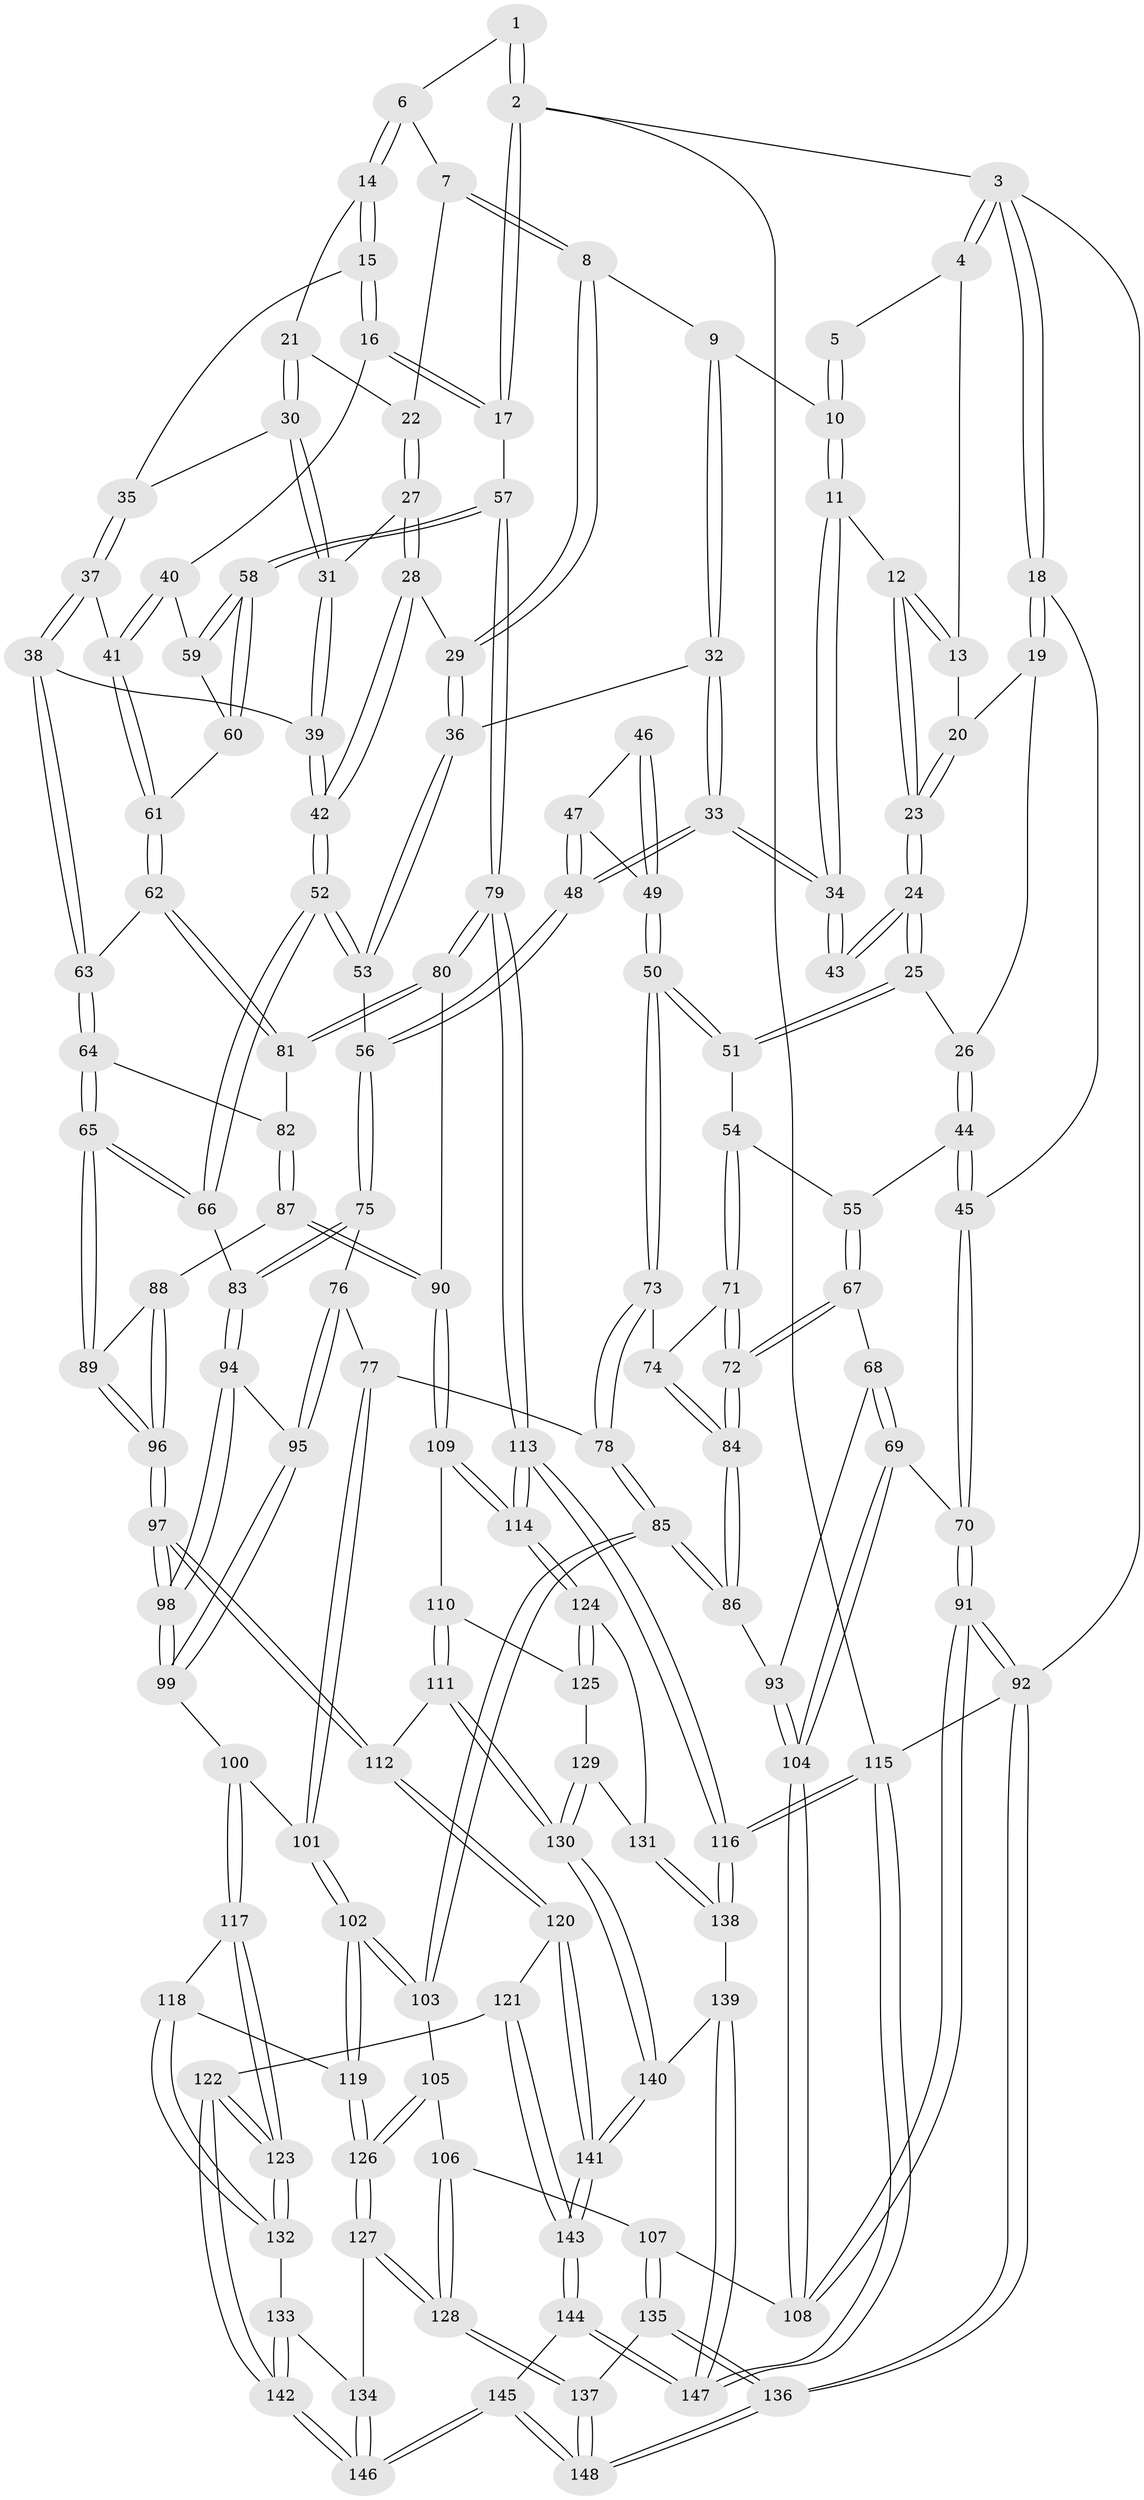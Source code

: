 // coarse degree distribution, {2: 0.09523809523809523, 4: 0.08571428571428572, 3: 0.7523809523809524, 5: 0.06666666666666667}
// Generated by graph-tools (version 1.1) at 2025/54/03/04/25 22:54:09]
// undirected, 148 vertices, 367 edges
graph export_dot {
  node [color=gray90,style=filled];
  1 [pos="+0.7633657252959939+0"];
  2 [pos="+1+0"];
  3 [pos="+0+0"];
  4 [pos="+0.32756389744852077+0"];
  5 [pos="+0.6620344367453947+0"];
  6 [pos="+0.7757623449280365+0"];
  7 [pos="+0.7439973880748867+0.08202854362679021"];
  8 [pos="+0.6374878471930722+0.14449982266871564"];
  9 [pos="+0.6189382928432142+0.1375892154682726"];
  10 [pos="+0.5799199273742834+0.09689373834973626"];
  11 [pos="+0.41375846435317376+0.12023648502842485"];
  12 [pos="+0.3702650165237253+0.04577323164936788"];
  13 [pos="+0.32641763284990094+0"];
  14 [pos="+0.9222773088333971+0.12638923466861987"];
  15 [pos="+0.9246839010527604+0.12887009461919105"];
  16 [pos="+1+0.1615586345315124"];
  17 [pos="+1+0.10398059606040068"];
  18 [pos="+0+0.0479328723189408"];
  19 [pos="+0.10742838224691882+0.11652221637016165"];
  20 [pos="+0.15175110648105194+0.11121123704218286"];
  21 [pos="+0.7735836942260244+0.1269243418623037"];
  22 [pos="+0.7571927631810281+0.1130269429627936"];
  23 [pos="+0.20675777586383753+0.22021646383357316"];
  24 [pos="+0.20646229623135615+0.23276673366932468"];
  25 [pos="+0.19860664606804126+0.2460328491616217"];
  26 [pos="+0.10821551188021913+0.22650938949209914"];
  27 [pos="+0.7297223168123634+0.20942905968748893"];
  28 [pos="+0.7139297537455334+0.2219996558407999"];
  29 [pos="+0.6593904756645269+0.2377120162360776"];
  30 [pos="+0.818623898403193+0.18075550344565375"];
  31 [pos="+0.7874272525636503+0.22816079755817062"];
  32 [pos="+0.5151429903603033+0.23470928483158096"];
  33 [pos="+0.44628506783011085+0.23548274914972867"];
  34 [pos="+0.4217937006774142+0.1808014389304669"];
  35 [pos="+0.8553676304116113+0.1882799815687527"];
  36 [pos="+0.6389155853228073+0.27688331569523766"];
  37 [pos="+0.8804951645765001+0.2934416218542683"];
  38 [pos="+0.8630886309465564+0.3024800153273163"];
  39 [pos="+0.8086239580630709+0.31007395580228536"];
  40 [pos="+0.9180787435123553+0.28956116007028576"];
  41 [pos="+0.9031192358456966+0.2937370405225334"];
  42 [pos="+0.7919847478484029+0.3206461480915049"];
  43 [pos="+0.2817387770142333+0.23671027674510964"];
  44 [pos="+0+0.26444262284552633"];
  45 [pos="+0+0.187123346681523"];
  46 [pos="+0.28558405474018506+0.24479215385763534"];
  47 [pos="+0.37886081384185716+0.338628404863681"];
  48 [pos="+0.42923764045873186+0.32457270183989734"];
  49 [pos="+0.3149143349932487+0.3616116525887097"];
  50 [pos="+0.29345793432258716+0.3728476199579305"];
  51 [pos="+0.19391328548931444+0.3125230086108018"];
  52 [pos="+0.7093808996950002+0.40463362774299527"];
  53 [pos="+0.6581144133947441+0.35472022907505624"];
  54 [pos="+0.16108193019155487+0.3354359869419641"];
  55 [pos="+0.08154738574521207+0.3390744281311777"];
  56 [pos="+0.46672996153294494+0.3835001699843082"];
  57 [pos="+1+0.4397144782639578"];
  58 [pos="+1+0.4049038929229135"];
  59 [pos="+0.9656586896646375+0.341122775301611"];
  60 [pos="+0.9476533006897222+0.4035116396361458"];
  61 [pos="+0.9326723509955019+0.40833138138000385"];
  62 [pos="+0.9283662247530317+0.41345619304897724"];
  63 [pos="+0.8772902282896199+0.42096618611327086"];
  64 [pos="+0.8649421559223178+0.43259990274960686"];
  65 [pos="+0.7231163941572679+0.48080408625182475"];
  66 [pos="+0.72097279432083+0.47966169867067265"];
  67 [pos="+0.06167225726896884+0.445062975839127"];
  68 [pos="+0+0.47006911233846244"];
  69 [pos="+0+0.48344863526298787"];
  70 [pos="+0+0.483000832956826"];
  71 [pos="+0.16157586084719483+0.378574000648365"];
  72 [pos="+0.1359027018880698+0.48747593436008985"];
  73 [pos="+0.2851177048178169+0.4178489779146913"];
  74 [pos="+0.2357099127930421+0.45248893833612797"];
  75 [pos="+0.4696291901348333+0.4568608826201562"];
  76 [pos="+0.45020583494014654+0.5096561385393721"];
  77 [pos="+0.38980124147172485+0.5457527410780483"];
  78 [pos="+0.3739228013070497+0.5525174997021907"];
  79 [pos="+1+0.4589499017515515"];
  80 [pos="+1+0.49317854656205895"];
  81 [pos="+0.9485752156786589+0.4683644049884944"];
  82 [pos="+0.9150609543576032+0.49396848445125185"];
  83 [pos="+0.7154114373321594+0.483292183672137"];
  84 [pos="+0.16541327284208007+0.5312424455071999"];
  85 [pos="+0.32822518693249614+0.6091908536913632"];
  86 [pos="+0.16747417859602381+0.5577603905256057"];
  87 [pos="+0.8825091488311176+0.5928039961748574"];
  88 [pos="+0.8503052967259027+0.5854150992691435"];
  89 [pos="+0.7283370111051388+0.48653974453077486"];
  90 [pos="+0.8830122845499705+0.5931356630342253"];
  91 [pos="+0+0.8092509524133337"];
  92 [pos="+0+1"];
  93 [pos="+0.13628233596390096+0.5895651342166675"];
  94 [pos="+0.6668427168146236+0.5392152585859483"];
  95 [pos="+0.5802532702318784+0.6136567513121998"];
  96 [pos="+0.7370160252619743+0.7374774336794439"];
  97 [pos="+0.7335792535302921+0.7450855803166435"];
  98 [pos="+0.7248716839412552+0.7381814535852466"];
  99 [pos="+0.57611969408647+0.6526571523450917"];
  100 [pos="+0.5672310025156978+0.6630181489456661"];
  101 [pos="+0.5108490758714155+0.6884014925028829"];
  102 [pos="+0.4674656025145803+0.7200478824496587"];
  103 [pos="+0.3305575741925749+0.6309322047507526"];
  104 [pos="+0.11615480502321822+0.6175682873309403"];
  105 [pos="+0.30175212462568196+0.7036800498840031"];
  106 [pos="+0.2996593514697526+0.7074430750285741"];
  107 [pos="+0.15766974484964966+0.7503137401888375"];
  108 [pos="+0.09779460502326827+0.6843478852173478"];
  109 [pos="+0.9081702972524038+0.6283997303432806"];
  110 [pos="+0.8799370890001887+0.7318124777867254"];
  111 [pos="+0.7875416437157852+0.7766979700944938"];
  112 [pos="+0.7355018510401861+0.7519752480340962"];
  113 [pos="+1+0.7175337927797308"];
  114 [pos="+1+0.704666171067605"];
  115 [pos="+1+1"];
  116 [pos="+1+0.9384654051402557"];
  117 [pos="+0.5789855573665608+0.7523223279730034"];
  118 [pos="+0.5052563377979223+0.792395468695328"];
  119 [pos="+0.4624019572867261+0.7532696934928937"];
  120 [pos="+0.6696442952984727+0.822591040664048"];
  121 [pos="+0.6443714747329763+0.836624121314631"];
  122 [pos="+0.6251960717628693+0.840528719961959"];
  123 [pos="+0.6228654051493422+0.8391453771126479"];
  124 [pos="+1+0.7410315962778817"];
  125 [pos="+0.9118045221529215+0.7573301251220064"];
  126 [pos="+0.4379942816257917+0.7764271516535624"];
  127 [pos="+0.36063028342712145+0.8860978155253846"];
  128 [pos="+0.34308215047471563+0.8967235735588572"];
  129 [pos="+0.916715778569593+0.7850818450917212"];
  130 [pos="+0.8217071881649126+0.8439251996735262"];
  131 [pos="+0.9320687690671893+0.8208147580190808"];
  132 [pos="+0.527339237840312+0.8313887668860933"];
  133 [pos="+0.49423540404961186+0.8718161203543308"];
  134 [pos="+0.45982624234119285+0.879436032984359"];
  135 [pos="+0.16086652852817795+0.79955781589375"];
  136 [pos="+0+1"];
  137 [pos="+0.3425833058493639+0.8975335505472951"];
  138 [pos="+0.934228322177899+0.8863306995477194"];
  139 [pos="+0.9088865205194091+0.8962275413922837"];
  140 [pos="+0.8392970133713337+0.8900859137816597"];
  141 [pos="+0.7883610862666967+0.9486538549723809"];
  142 [pos="+0.5753090823846817+0.9679879637026092"];
  143 [pos="+0.7461986986953111+1"];
  144 [pos="+0.710152831828702+1"];
  145 [pos="+0.5736976777940614+1"];
  146 [pos="+0.571925408908353+1"];
  147 [pos="+0.9473466908997721+1"];
  148 [pos="+0.28671680588245496+1"];
  1 -- 2;
  1 -- 2;
  1 -- 6;
  2 -- 3;
  2 -- 17;
  2 -- 17;
  2 -- 115;
  3 -- 4;
  3 -- 4;
  3 -- 18;
  3 -- 18;
  3 -- 92;
  4 -- 5;
  4 -- 13;
  5 -- 10;
  5 -- 10;
  6 -- 7;
  6 -- 14;
  6 -- 14;
  7 -- 8;
  7 -- 8;
  7 -- 22;
  8 -- 9;
  8 -- 29;
  8 -- 29;
  9 -- 10;
  9 -- 32;
  9 -- 32;
  10 -- 11;
  10 -- 11;
  11 -- 12;
  11 -- 34;
  11 -- 34;
  12 -- 13;
  12 -- 13;
  12 -- 23;
  12 -- 23;
  13 -- 20;
  14 -- 15;
  14 -- 15;
  14 -- 21;
  15 -- 16;
  15 -- 16;
  15 -- 35;
  16 -- 17;
  16 -- 17;
  16 -- 40;
  17 -- 57;
  18 -- 19;
  18 -- 19;
  18 -- 45;
  19 -- 20;
  19 -- 26;
  20 -- 23;
  20 -- 23;
  21 -- 22;
  21 -- 30;
  21 -- 30;
  22 -- 27;
  22 -- 27;
  23 -- 24;
  23 -- 24;
  24 -- 25;
  24 -- 25;
  24 -- 43;
  24 -- 43;
  25 -- 26;
  25 -- 51;
  25 -- 51;
  26 -- 44;
  26 -- 44;
  27 -- 28;
  27 -- 28;
  27 -- 31;
  28 -- 29;
  28 -- 42;
  28 -- 42;
  29 -- 36;
  29 -- 36;
  30 -- 31;
  30 -- 31;
  30 -- 35;
  31 -- 39;
  31 -- 39;
  32 -- 33;
  32 -- 33;
  32 -- 36;
  33 -- 34;
  33 -- 34;
  33 -- 48;
  33 -- 48;
  34 -- 43;
  34 -- 43;
  35 -- 37;
  35 -- 37;
  36 -- 53;
  36 -- 53;
  37 -- 38;
  37 -- 38;
  37 -- 41;
  38 -- 39;
  38 -- 63;
  38 -- 63;
  39 -- 42;
  39 -- 42;
  40 -- 41;
  40 -- 41;
  40 -- 59;
  41 -- 61;
  41 -- 61;
  42 -- 52;
  42 -- 52;
  44 -- 45;
  44 -- 45;
  44 -- 55;
  45 -- 70;
  45 -- 70;
  46 -- 47;
  46 -- 49;
  46 -- 49;
  47 -- 48;
  47 -- 48;
  47 -- 49;
  48 -- 56;
  48 -- 56;
  49 -- 50;
  49 -- 50;
  50 -- 51;
  50 -- 51;
  50 -- 73;
  50 -- 73;
  51 -- 54;
  52 -- 53;
  52 -- 53;
  52 -- 66;
  52 -- 66;
  53 -- 56;
  54 -- 55;
  54 -- 71;
  54 -- 71;
  55 -- 67;
  55 -- 67;
  56 -- 75;
  56 -- 75;
  57 -- 58;
  57 -- 58;
  57 -- 79;
  57 -- 79;
  58 -- 59;
  58 -- 59;
  58 -- 60;
  58 -- 60;
  59 -- 60;
  60 -- 61;
  61 -- 62;
  61 -- 62;
  62 -- 63;
  62 -- 81;
  62 -- 81;
  63 -- 64;
  63 -- 64;
  64 -- 65;
  64 -- 65;
  64 -- 82;
  65 -- 66;
  65 -- 66;
  65 -- 89;
  65 -- 89;
  66 -- 83;
  67 -- 68;
  67 -- 72;
  67 -- 72;
  68 -- 69;
  68 -- 69;
  68 -- 93;
  69 -- 70;
  69 -- 104;
  69 -- 104;
  70 -- 91;
  70 -- 91;
  71 -- 72;
  71 -- 72;
  71 -- 74;
  72 -- 84;
  72 -- 84;
  73 -- 74;
  73 -- 78;
  73 -- 78;
  74 -- 84;
  74 -- 84;
  75 -- 76;
  75 -- 83;
  75 -- 83;
  76 -- 77;
  76 -- 95;
  76 -- 95;
  77 -- 78;
  77 -- 101;
  77 -- 101;
  78 -- 85;
  78 -- 85;
  79 -- 80;
  79 -- 80;
  79 -- 113;
  79 -- 113;
  80 -- 81;
  80 -- 81;
  80 -- 90;
  81 -- 82;
  82 -- 87;
  82 -- 87;
  83 -- 94;
  83 -- 94;
  84 -- 86;
  84 -- 86;
  85 -- 86;
  85 -- 86;
  85 -- 103;
  85 -- 103;
  86 -- 93;
  87 -- 88;
  87 -- 90;
  87 -- 90;
  88 -- 89;
  88 -- 96;
  88 -- 96;
  89 -- 96;
  89 -- 96;
  90 -- 109;
  90 -- 109;
  91 -- 92;
  91 -- 92;
  91 -- 108;
  91 -- 108;
  92 -- 136;
  92 -- 136;
  92 -- 115;
  93 -- 104;
  93 -- 104;
  94 -- 95;
  94 -- 98;
  94 -- 98;
  95 -- 99;
  95 -- 99;
  96 -- 97;
  96 -- 97;
  97 -- 98;
  97 -- 98;
  97 -- 112;
  97 -- 112;
  98 -- 99;
  98 -- 99;
  99 -- 100;
  100 -- 101;
  100 -- 117;
  100 -- 117;
  101 -- 102;
  101 -- 102;
  102 -- 103;
  102 -- 103;
  102 -- 119;
  102 -- 119;
  103 -- 105;
  104 -- 108;
  104 -- 108;
  105 -- 106;
  105 -- 126;
  105 -- 126;
  106 -- 107;
  106 -- 128;
  106 -- 128;
  107 -- 108;
  107 -- 135;
  107 -- 135;
  109 -- 110;
  109 -- 114;
  109 -- 114;
  110 -- 111;
  110 -- 111;
  110 -- 125;
  111 -- 112;
  111 -- 130;
  111 -- 130;
  112 -- 120;
  112 -- 120;
  113 -- 114;
  113 -- 114;
  113 -- 116;
  113 -- 116;
  114 -- 124;
  114 -- 124;
  115 -- 116;
  115 -- 116;
  115 -- 147;
  115 -- 147;
  116 -- 138;
  116 -- 138;
  117 -- 118;
  117 -- 123;
  117 -- 123;
  118 -- 119;
  118 -- 132;
  118 -- 132;
  119 -- 126;
  119 -- 126;
  120 -- 121;
  120 -- 141;
  120 -- 141;
  121 -- 122;
  121 -- 143;
  121 -- 143;
  122 -- 123;
  122 -- 123;
  122 -- 142;
  122 -- 142;
  123 -- 132;
  123 -- 132;
  124 -- 125;
  124 -- 125;
  124 -- 131;
  125 -- 129;
  126 -- 127;
  126 -- 127;
  127 -- 128;
  127 -- 128;
  127 -- 134;
  128 -- 137;
  128 -- 137;
  129 -- 130;
  129 -- 130;
  129 -- 131;
  130 -- 140;
  130 -- 140;
  131 -- 138;
  131 -- 138;
  132 -- 133;
  133 -- 134;
  133 -- 142;
  133 -- 142;
  134 -- 146;
  134 -- 146;
  135 -- 136;
  135 -- 136;
  135 -- 137;
  136 -- 148;
  136 -- 148;
  137 -- 148;
  137 -- 148;
  138 -- 139;
  139 -- 140;
  139 -- 147;
  139 -- 147;
  140 -- 141;
  140 -- 141;
  141 -- 143;
  141 -- 143;
  142 -- 146;
  142 -- 146;
  143 -- 144;
  143 -- 144;
  144 -- 145;
  144 -- 147;
  144 -- 147;
  145 -- 146;
  145 -- 146;
  145 -- 148;
  145 -- 148;
}
